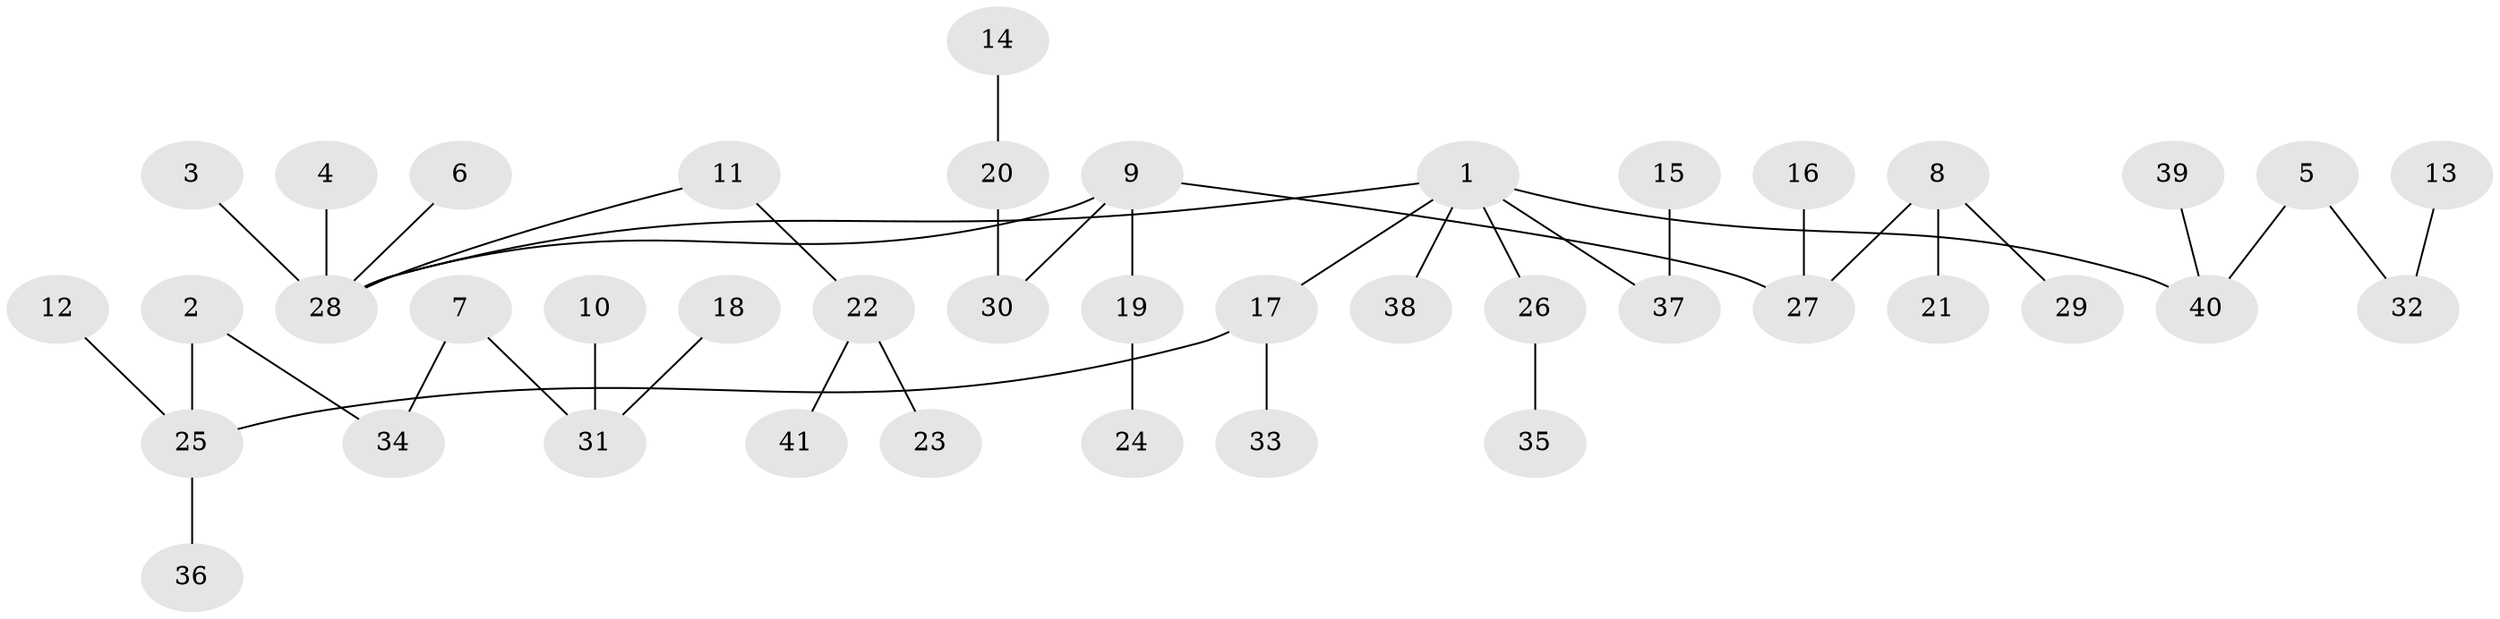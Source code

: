 // original degree distribution, {2: 0.27205882352941174, 5: 0.051470588235294115, 3: 0.125, 4: 0.0661764705882353, 9: 0.007352941176470588, 1: 0.47794117647058826}
// Generated by graph-tools (version 1.1) at 2025/37/03/04/25 23:37:17]
// undirected, 41 vertices, 40 edges
graph export_dot {
  node [color=gray90,style=filled];
  1;
  2;
  3;
  4;
  5;
  6;
  7;
  8;
  9;
  10;
  11;
  12;
  13;
  14;
  15;
  16;
  17;
  18;
  19;
  20;
  21;
  22;
  23;
  24;
  25;
  26;
  27;
  28;
  29;
  30;
  31;
  32;
  33;
  34;
  35;
  36;
  37;
  38;
  39;
  40;
  41;
  1 -- 17 [weight=1.0];
  1 -- 26 [weight=1.0];
  1 -- 28 [weight=1.0];
  1 -- 37 [weight=1.0];
  1 -- 38 [weight=1.0];
  1 -- 40 [weight=1.0];
  2 -- 25 [weight=1.0];
  2 -- 34 [weight=1.0];
  3 -- 28 [weight=1.0];
  4 -- 28 [weight=1.0];
  5 -- 32 [weight=1.0];
  5 -- 40 [weight=1.0];
  6 -- 28 [weight=1.0];
  7 -- 31 [weight=1.0];
  7 -- 34 [weight=1.0];
  8 -- 21 [weight=1.0];
  8 -- 27 [weight=1.0];
  8 -- 29 [weight=1.0];
  9 -- 19 [weight=1.0];
  9 -- 27 [weight=1.0];
  9 -- 28 [weight=1.0];
  9 -- 30 [weight=1.0];
  10 -- 31 [weight=1.0];
  11 -- 22 [weight=1.0];
  11 -- 28 [weight=1.0];
  12 -- 25 [weight=1.0];
  13 -- 32 [weight=1.0];
  14 -- 20 [weight=1.0];
  15 -- 37 [weight=1.0];
  16 -- 27 [weight=1.0];
  17 -- 25 [weight=1.0];
  17 -- 33 [weight=1.0];
  18 -- 31 [weight=1.0];
  19 -- 24 [weight=1.0];
  20 -- 30 [weight=1.0];
  22 -- 23 [weight=1.0];
  22 -- 41 [weight=1.0];
  25 -- 36 [weight=1.0];
  26 -- 35 [weight=1.0];
  39 -- 40 [weight=1.0];
}
